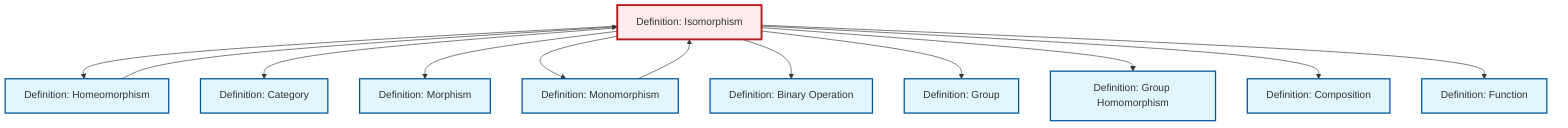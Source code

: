 graph TD
    classDef definition fill:#e1f5fe,stroke:#01579b,stroke-width:2px
    classDef theorem fill:#f3e5f5,stroke:#4a148c,stroke-width:2px
    classDef axiom fill:#fff3e0,stroke:#e65100,stroke-width:2px
    classDef example fill:#e8f5e9,stroke:#1b5e20,stroke-width:2px
    classDef current fill:#ffebee,stroke:#b71c1c,stroke-width:3px
    def-binary-operation["Definition: Binary Operation"]:::definition
    def-function["Definition: Function"]:::definition
    def-homomorphism["Definition: Group Homomorphism"]:::definition
    def-composition["Definition: Composition"]:::definition
    def-isomorphism["Definition: Isomorphism"]:::definition
    def-group["Definition: Group"]:::definition
    def-category["Definition: Category"]:::definition
    def-homeomorphism["Definition: Homeomorphism"]:::definition
    def-morphism["Definition: Morphism"]:::definition
    def-monomorphism["Definition: Monomorphism"]:::definition
    def-isomorphism --> def-homeomorphism
    def-isomorphism --> def-category
    def-homeomorphism --> def-isomorphism
    def-isomorphism --> def-morphism
    def-monomorphism --> def-isomorphism
    def-isomorphism --> def-monomorphism
    def-isomorphism --> def-binary-operation
    def-isomorphism --> def-group
    def-isomorphism --> def-homomorphism
    def-isomorphism --> def-composition
    def-isomorphism --> def-function
    class def-isomorphism current